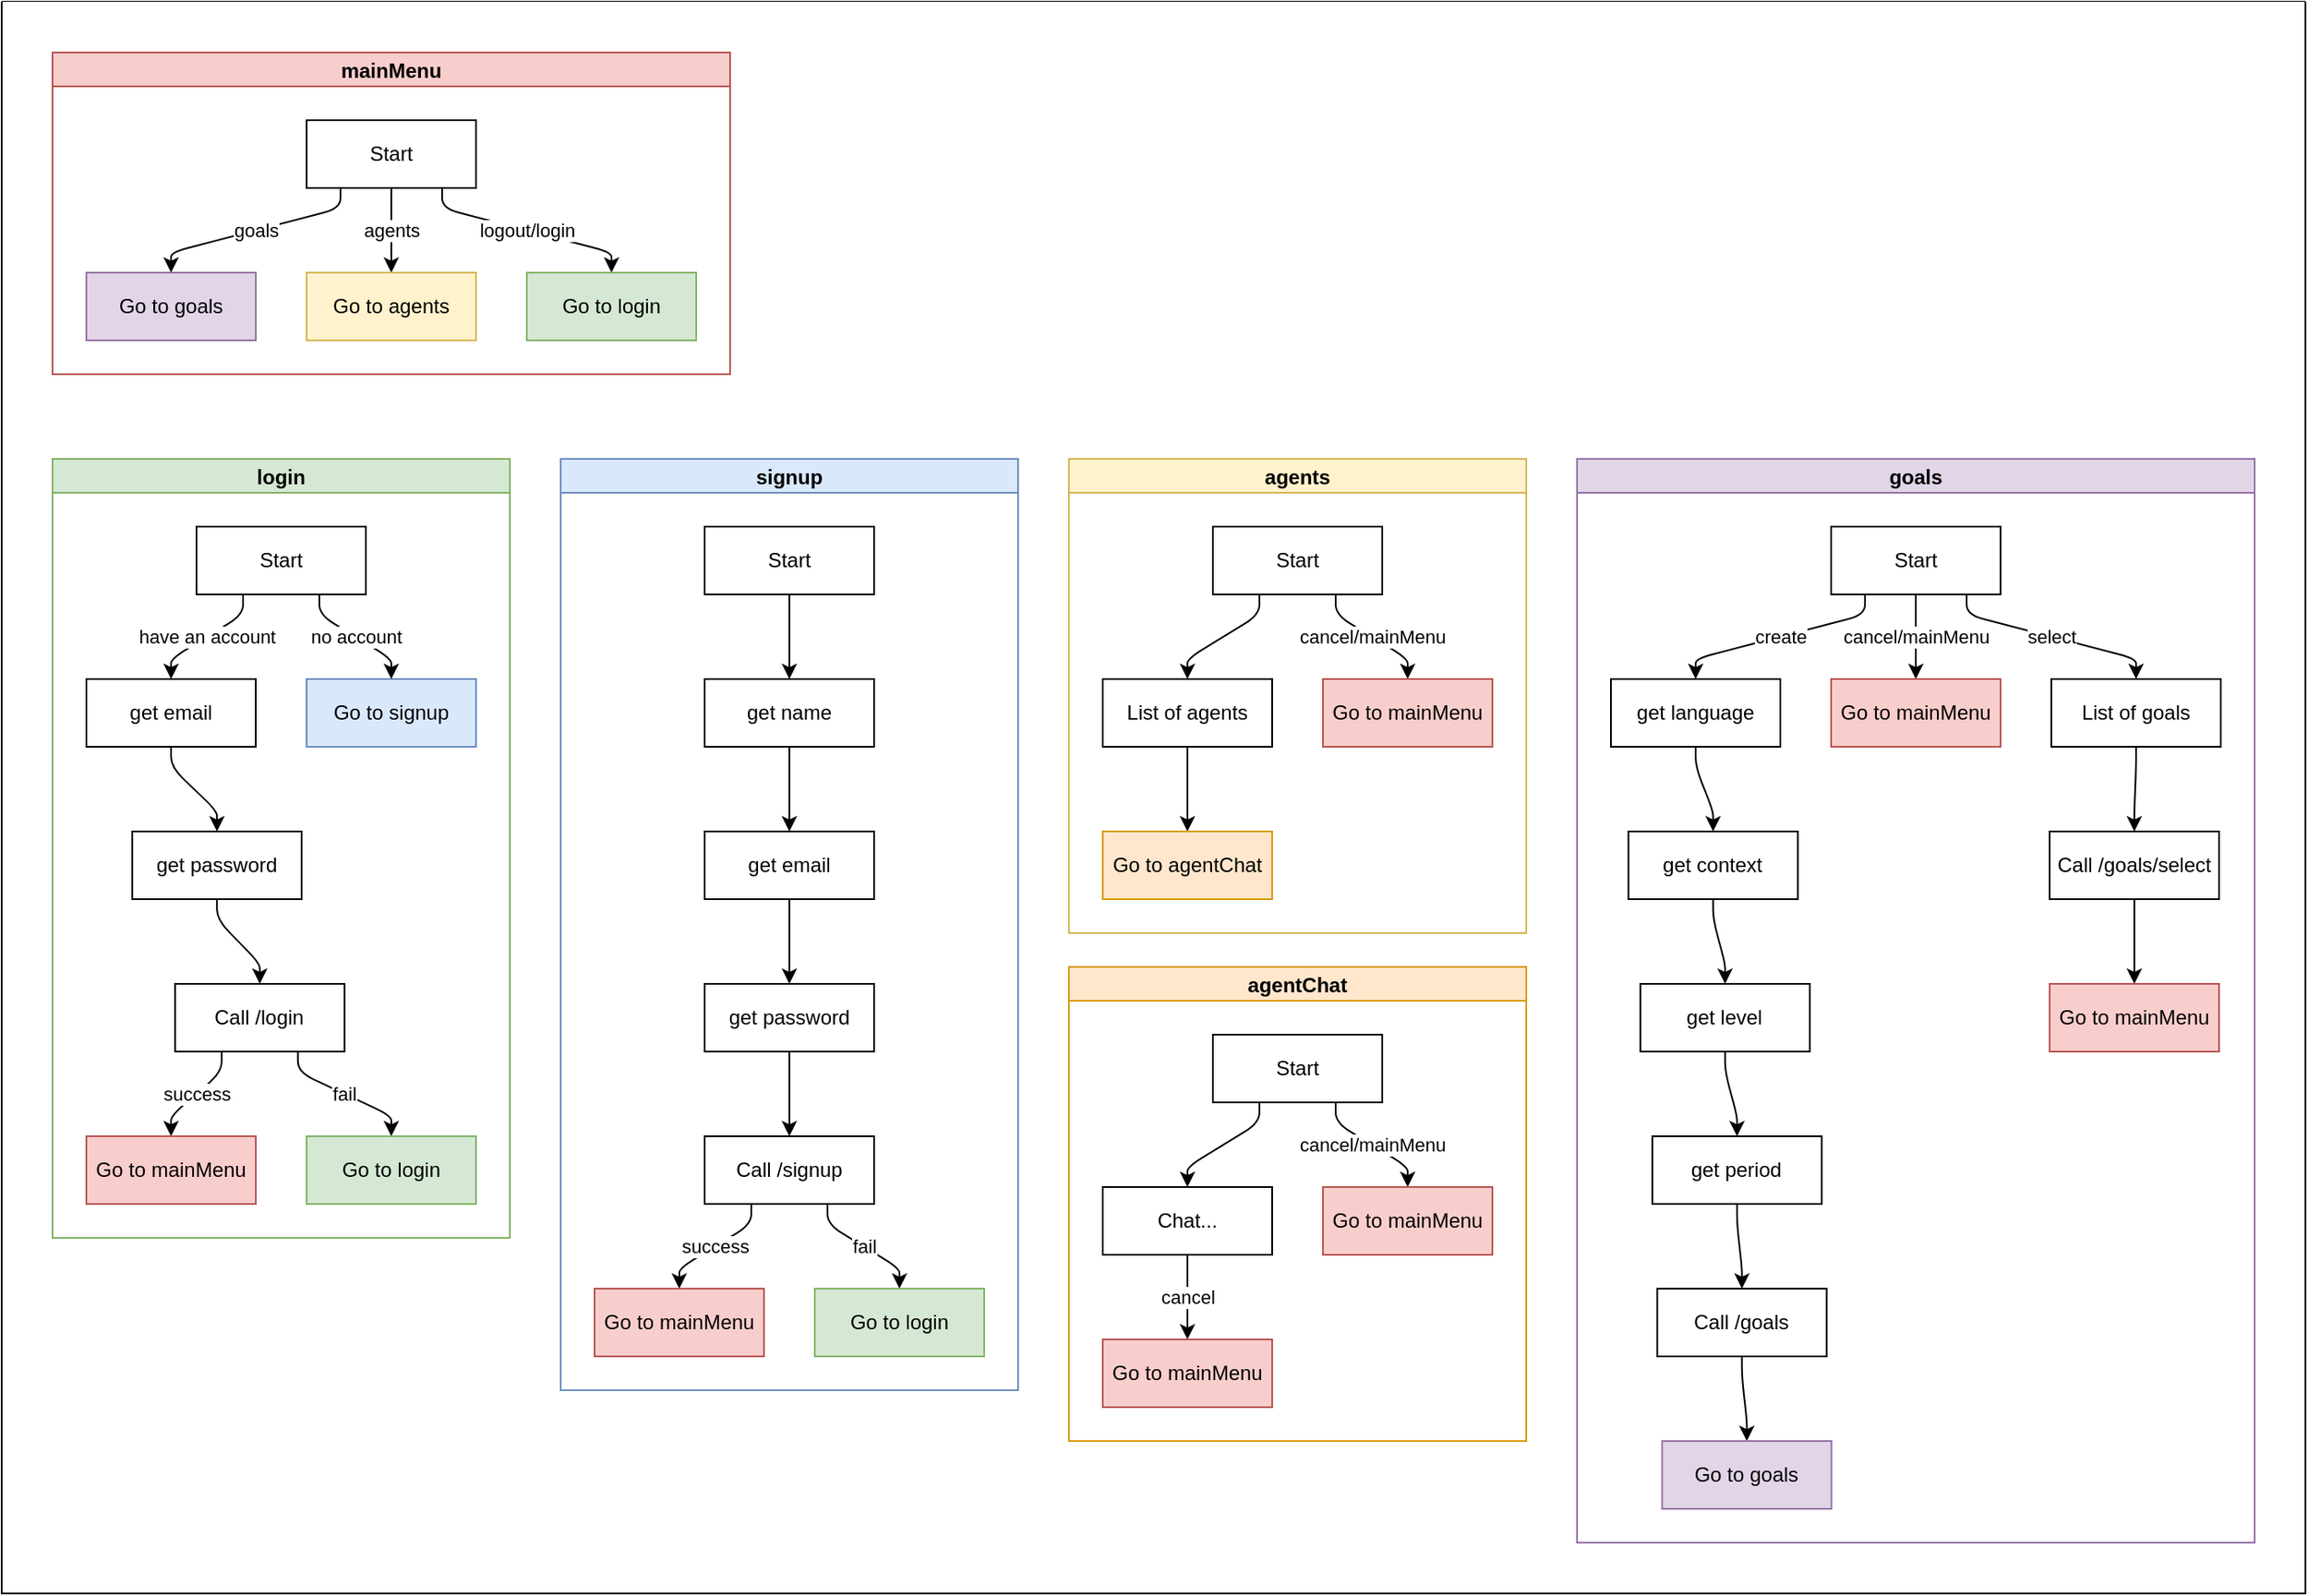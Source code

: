 <mxfile>
    <diagram id="bgsEg6_Z_Hxe3sFuJUlA" name="Page-1">
        <mxGraphModel dx="625" dy="1004" grid="1" gridSize="10" guides="1" tooltips="1" connect="1" arrows="1" fold="1" page="1" pageScale="1" pageWidth="850" pageHeight="1100" math="0" shadow="0">
            <root>
                <mxCell id="0"/>
                <mxCell id="1" parent="0"/>
                <mxCell id="140" value="" style="swimlane;startSize=0;fillStyle=solid;fillColor=#330033;swimlaneFillColor=default;gradientColor=none;" parent="1" vertex="1">
                    <mxGeometry x="10" y="10" width="1360" height="940" as="geometry"/>
                </mxCell>
                <mxCell id="2" value="login" style="swimlane;startSize=20;horizontal=1;childLayout=flowLayout;flowOrientation=north;resizable=0;interRankCellSpacing=50;containerType=tree;fontSize=12;fillColor=#d5e8d4;strokeColor=#82b366;" parent="1" vertex="1">
                    <mxGeometry x="40" y="280" width="270" height="460" as="geometry"/>
                </mxCell>
                <mxCell id="3" value="Start" style="whiteSpace=wrap;html=1;" parent="2" vertex="1">
                    <mxGeometry x="85" y="40" width="100" height="40" as="geometry"/>
                </mxCell>
                <mxCell id="4" value="get email" style="whiteSpace=wrap;html=1;" parent="2" vertex="1">
                    <mxGeometry x="20" y="130" width="100" height="40" as="geometry"/>
                </mxCell>
                <mxCell id="5" value="have an account" style="html=1;rounded=1;curved=0;sourcePerimeterSpacing=0;targetPerimeterSpacing=0;startSize=6;endSize=6;noEdgeStyle=1;orthogonal=1;" parent="2" source="3" target="4" edge="1">
                    <mxGeometry relative="1" as="geometry">
                        <Array as="points">
                            <mxPoint x="112.5" y="92"/>
                            <mxPoint x="70" y="118"/>
                        </Array>
                    </mxGeometry>
                </mxCell>
                <mxCell id="6" value="Go to signup" style="whiteSpace=wrap;html=1;fillColor=#dae8fc;strokeColor=#6c8ebf;" parent="2" vertex="1">
                    <mxGeometry x="150" y="130" width="100" height="40" as="geometry"/>
                </mxCell>
                <mxCell id="7" value="no account" style="html=1;rounded=1;curved=0;sourcePerimeterSpacing=0;targetPerimeterSpacing=0;startSize=6;endSize=6;noEdgeStyle=1;orthogonal=1;" parent="2" source="3" target="6" edge="1">
                    <mxGeometry relative="1" as="geometry">
                        <Array as="points">
                            <mxPoint x="157.5" y="92"/>
                            <mxPoint x="200" y="118"/>
                        </Array>
                    </mxGeometry>
                </mxCell>
                <mxCell id="20" value="" style="html=1;rounded=1;curved=0;sourcePerimeterSpacing=0;targetPerimeterSpacing=0;startSize=6;endSize=6;noEdgeStyle=1;orthogonal=1;" parent="2" source="4" target="21" edge="1">
                    <mxGeometry relative="1" as="geometry">
                        <mxPoint x="683" y="1240" as="sourcePoint"/>
                        <Array as="points">
                            <mxPoint x="70" y="182"/>
                            <mxPoint x="97.083" y="208"/>
                        </Array>
                    </mxGeometry>
                </mxCell>
                <mxCell id="21" value="get password" style="whiteSpace=wrap;html=1;" parent="2" vertex="1">
                    <mxGeometry x="47.083" y="220" width="100" height="40" as="geometry"/>
                </mxCell>
                <mxCell id="22" value="" style="html=1;rounded=1;curved=0;sourcePerimeterSpacing=0;targetPerimeterSpacing=0;startSize=6;endSize=6;noEdgeStyle=1;orthogonal=1;" parent="2" source="21" target="23" edge="1">
                    <mxGeometry relative="1" as="geometry">
                        <mxPoint x="600" y="1250" as="sourcePoint"/>
                        <Array as="points">
                            <mxPoint x="97.083" y="272"/>
                            <mxPoint x="122.361" y="298"/>
                        </Array>
                    </mxGeometry>
                </mxCell>
                <mxCell id="23" value="Call /login" style="whiteSpace=wrap;html=1;" parent="2" vertex="1">
                    <mxGeometry x="72.361" y="310" width="100" height="40" as="geometry"/>
                </mxCell>
                <mxCell id="24" value="success" style="html=1;rounded=1;curved=0;sourcePerimeterSpacing=0;targetPerimeterSpacing=0;startSize=6;endSize=6;noEdgeStyle=1;orthogonal=1;" parent="2" source="23" target="25" edge="1">
                    <mxGeometry relative="1" as="geometry">
                        <mxPoint x="561" y="1260" as="sourcePoint"/>
                        <Array as="points">
                            <mxPoint x="99.861" y="362"/>
                            <mxPoint x="70" y="388"/>
                        </Array>
                    </mxGeometry>
                </mxCell>
                <mxCell id="25" value="Go to mainMenu" style="whiteSpace=wrap;html=1;fillColor=#f8cecc;strokeColor=#b85450;" parent="2" vertex="1">
                    <mxGeometry x="20" y="400" width="100" height="40" as="geometry"/>
                </mxCell>
                <mxCell id="28" value="fail" style="html=1;rounded=1;curved=0;sourcePerimeterSpacing=0;targetPerimeterSpacing=0;startSize=6;endSize=6;noEdgeStyle=1;orthogonal=1;" parent="2" source="23" target="29" edge="1">
                    <mxGeometry relative="1" as="geometry">
                        <mxPoint x="443" y="1020" as="sourcePoint"/>
                        <Array as="points">
                            <mxPoint x="144.861" y="362"/>
                            <mxPoint x="200" y="388"/>
                        </Array>
                    </mxGeometry>
                </mxCell>
                <mxCell id="29" value="Go to login" style="whiteSpace=wrap;html=1;fillColor=#d5e8d4;strokeColor=#82b366;" parent="2" vertex="1">
                    <mxGeometry x="150" y="400" width="100" height="40" as="geometry"/>
                </mxCell>
                <mxCell id="11" value="signup" style="swimlane;startSize=20;horizontal=1;childLayout=flowLayout;flowOrientation=north;resizable=0;interRankCellSpacing=50;containerType=tree;fontSize=12;fillColor=#dae8fc;strokeColor=#6c8ebf;" parent="1" vertex="1">
                    <mxGeometry x="340" y="280" width="270" height="550" as="geometry"/>
                </mxCell>
                <mxCell id="12" value="Start" style="whiteSpace=wrap;html=1;" parent="11" vertex="1">
                    <mxGeometry x="85" y="40" width="100" height="40" as="geometry"/>
                </mxCell>
                <mxCell id="13" value="get name" style="whiteSpace=wrap;html=1;" parent="11" vertex="1">
                    <mxGeometry x="85" y="130" width="100" height="40" as="geometry"/>
                </mxCell>
                <mxCell id="14" value="" style="html=1;rounded=1;curved=0;sourcePerimeterSpacing=0;targetPerimeterSpacing=0;startSize=6;endSize=6;noEdgeStyle=1;orthogonal=1;" parent="11" source="12" target="13" edge="1">
                    <mxGeometry relative="1" as="geometry">
                        <Array as="points">
                            <mxPoint x="135" y="92"/>
                            <mxPoint x="135" y="118"/>
                        </Array>
                    </mxGeometry>
                </mxCell>
                <mxCell id="26" value="" style="html=1;rounded=1;curved=0;sourcePerimeterSpacing=0;targetPerimeterSpacing=0;startSize=6;endSize=6;noEdgeStyle=1;orthogonal=1;" parent="11" source="13" target="27" edge="1">
                    <mxGeometry relative="1" as="geometry">
                        <Array as="points">
                            <mxPoint x="135" y="182"/>
                            <mxPoint x="135" y="208"/>
                        </Array>
                        <mxPoint x="1320" y="2000" as="sourcePoint"/>
                    </mxGeometry>
                </mxCell>
                <mxCell id="27" value="get email" style="whiteSpace=wrap;html=1;" parent="11" vertex="1">
                    <mxGeometry x="85" y="220" width="100" height="40" as="geometry"/>
                </mxCell>
                <mxCell id="30" value="" style="html=1;rounded=1;curved=0;sourcePerimeterSpacing=0;targetPerimeterSpacing=0;startSize=6;endSize=6;noEdgeStyle=1;orthogonal=1;" parent="11" source="27" target="31" edge="1">
                    <mxGeometry relative="1" as="geometry">
                        <Array as="points">
                            <mxPoint x="135" y="272"/>
                            <mxPoint x="135" y="298"/>
                        </Array>
                        <mxPoint x="1260" y="1970" as="sourcePoint"/>
                    </mxGeometry>
                </mxCell>
                <mxCell id="31" value="get password" style="whiteSpace=wrap;html=1;" parent="11" vertex="1">
                    <mxGeometry x="85" y="310" width="100" height="40" as="geometry"/>
                </mxCell>
                <mxCell id="103" value="" style="html=1;rounded=1;curved=0;sourcePerimeterSpacing=0;targetPerimeterSpacing=0;startSize=6;endSize=6;noEdgeStyle=1;orthogonal=1;" parent="11" source="31" target="104" edge="1">
                    <mxGeometry relative="1" as="geometry">
                        <Array as="points">
                            <mxPoint x="135" y="362"/>
                            <mxPoint x="135" y="388"/>
                        </Array>
                        <mxPoint x="995" y="1580" as="sourcePoint"/>
                    </mxGeometry>
                </mxCell>
                <mxCell id="104" value="Call /signup" style="whiteSpace=wrap;html=1;" parent="11" vertex="1">
                    <mxGeometry x="85" y="400" width="100" height="40" as="geometry"/>
                </mxCell>
                <mxCell id="115" value="success" style="html=1;rounded=1;curved=0;sourcePerimeterSpacing=0;targetPerimeterSpacing=0;startSize=6;endSize=6;noEdgeStyle=1;orthogonal=1;" parent="11" source="104" target="116" edge="1">
                    <mxGeometry relative="1" as="geometry">
                        <Array as="points">
                            <mxPoint x="112.5" y="452"/>
                            <mxPoint x="70" y="478"/>
                        </Array>
                        <mxPoint x="735" y="1770" as="sourcePoint"/>
                    </mxGeometry>
                </mxCell>
                <mxCell id="116" value="Go to mainMenu" style="whiteSpace=wrap;html=1;fillColor=#f8cecc;strokeColor=#b85450;" parent="11" vertex="1">
                    <mxGeometry x="20" y="490" width="100" height="40" as="geometry"/>
                </mxCell>
                <mxCell id="117" value="fail" style="html=1;rounded=1;curved=0;sourcePerimeterSpacing=0;targetPerimeterSpacing=0;startSize=6;endSize=6;noEdgeStyle=1;orthogonal=1;" parent="11" source="104" target="118" edge="1">
                    <mxGeometry relative="1" as="geometry">
                        <Array as="points">
                            <mxPoint x="157.5" y="452"/>
                            <mxPoint x="200" y="478"/>
                        </Array>
                        <mxPoint x="475" y="1570" as="sourcePoint"/>
                    </mxGeometry>
                </mxCell>
                <mxCell id="118" value="Go to login" style="whiteSpace=wrap;html=1;fillColor=#d5e8d4;strokeColor=#82b366;" parent="11" vertex="1">
                    <mxGeometry x="150" y="490" width="100" height="40" as="geometry"/>
                </mxCell>
                <mxCell id="45" value="mainMenu" style="swimlane;startSize=20;horizontal=1;childLayout=flowLayout;flowOrientation=north;resizable=0;interRankCellSpacing=50;containerType=tree;fontSize=12;fillColor=#f8cecc;strokeColor=#b85450;" parent="1" vertex="1">
                    <mxGeometry x="40" y="40" width="400" height="190" as="geometry"/>
                </mxCell>
                <mxCell id="46" value="Start" style="whiteSpace=wrap;html=1;" parent="45" vertex="1">
                    <mxGeometry x="150" y="40" width="100" height="40" as="geometry"/>
                </mxCell>
                <mxCell id="47" value="Go to goals" style="whiteSpace=wrap;html=1;fillColor=#e1d5e7;strokeColor=#9673a6;" parent="45" vertex="1">
                    <mxGeometry x="20" y="130" width="100" height="40" as="geometry"/>
                </mxCell>
                <mxCell id="48" value="goals" style="html=1;rounded=1;curved=0;sourcePerimeterSpacing=0;targetPerimeterSpacing=0;startSize=6;endSize=6;noEdgeStyle=1;orthogonal=1;" parent="45" source="46" target="47" edge="1">
                    <mxGeometry relative="1" as="geometry">
                        <Array as="points">
                            <mxPoint x="170" y="92"/>
                            <mxPoint x="70" y="118"/>
                        </Array>
                    </mxGeometry>
                </mxCell>
                <mxCell id="57" value="agents" style="edgeStyle=none;html=1;noEdgeStyle=1;orthogonal=1;" parent="45" source="46" target="58" edge="1">
                    <mxGeometry relative="1" as="geometry">
                        <Array as="points">
                            <mxPoint x="200" y="94"/>
                            <mxPoint x="200" y="118"/>
                        </Array>
                    </mxGeometry>
                </mxCell>
                <mxCell id="58" value="Go to agents" style="whiteSpace=wrap;html=1;fillColor=#fff2cc;strokeColor=#d6b656;" parent="45" vertex="1">
                    <mxGeometry x="150" y="130" width="100" height="40" as="geometry"/>
                </mxCell>
                <mxCell id="59" value="logout/login" style="edgeStyle=none;html=1;noEdgeStyle=1;orthogonal=1;" parent="45" source="46" target="60" edge="1">
                    <mxGeometry relative="1" as="geometry">
                        <Array as="points">
                            <mxPoint x="230" y="92"/>
                            <mxPoint x="330" y="118"/>
                        </Array>
                    </mxGeometry>
                </mxCell>
                <mxCell id="60" value="Go to login" style="whiteSpace=wrap;html=1;fillColor=#d5e8d4;strokeColor=#82b366;" parent="45" vertex="1">
                    <mxGeometry x="280" y="130" width="100" height="40" as="geometry"/>
                </mxCell>
                <mxCell id="61" value="agents" style="swimlane;startSize=20;horizontal=1;childLayout=flowLayout;flowOrientation=north;resizable=0;interRankCellSpacing=50;containerType=tree;fontSize=12;fillColor=#fff2cc;strokeColor=#d6b656;" parent="1" vertex="1">
                    <mxGeometry x="640" y="280" width="270" height="280" as="geometry"/>
                </mxCell>
                <mxCell id="62" value="Start" style="whiteSpace=wrap;html=1;" parent="61" vertex="1">
                    <mxGeometry x="85" y="40" width="100" height="40" as="geometry"/>
                </mxCell>
                <mxCell id="73" value="" style="edgeStyle=none;html=1;noEdgeStyle=1;orthogonal=1;" parent="61" source="62" target="74" edge="1">
                    <mxGeometry relative="1" as="geometry">
                        <Array as="points">
                            <mxPoint x="112.5" y="92"/>
                            <mxPoint x="70" y="118"/>
                        </Array>
                    </mxGeometry>
                </mxCell>
                <mxCell id="74" value="List of agents" style="whiteSpace=wrap;html=1;" parent="61" vertex="1">
                    <mxGeometry x="20" y="130" width="100" height="40" as="geometry"/>
                </mxCell>
                <mxCell id="75" value="cancel/mainMenu" style="edgeStyle=none;html=1;noEdgeStyle=1;orthogonal=1;" parent="61" source="62" target="76" edge="1">
                    <mxGeometry relative="1" as="geometry">
                        <Array as="points">
                            <mxPoint x="157.5" y="92"/>
                            <mxPoint x="200" y="118"/>
                        </Array>
                    </mxGeometry>
                </mxCell>
                <mxCell id="76" value="Go to mainMenu" style="whiteSpace=wrap;html=1;fillColor=#f8cecc;strokeColor=#b85450;" parent="61" vertex="1">
                    <mxGeometry x="150" y="130" width="100" height="40" as="geometry"/>
                </mxCell>
                <mxCell id="77" value="" style="edgeStyle=none;html=1;noEdgeStyle=1;orthogonal=1;" parent="61" source="74" target="78" edge="1">
                    <mxGeometry relative="1" as="geometry">
                        <mxPoint x="983" y="750" as="sourcePoint"/>
                        <Array as="points">
                            <mxPoint x="70" y="182"/>
                            <mxPoint x="70" y="208"/>
                        </Array>
                    </mxGeometry>
                </mxCell>
                <mxCell id="78" value="Go to agentChat" style="whiteSpace=wrap;html=1;fillColor=#ffe6cc;strokeColor=#d79b00;" parent="61" vertex="1">
                    <mxGeometry x="20" y="220" width="100" height="40" as="geometry"/>
                </mxCell>
                <mxCell id="79" value="agentChat" style="swimlane;startSize=20;horizontal=1;childLayout=flowLayout;flowOrientation=north;resizable=0;interRankCellSpacing=50;containerType=tree;fontSize=12;fillColor=#ffe6cc;strokeColor=#d79b00;" parent="1" vertex="1">
                    <mxGeometry x="640" y="580" width="270" height="280" as="geometry"/>
                </mxCell>
                <mxCell id="80" value="Start" style="whiteSpace=wrap;html=1;" parent="79" vertex="1">
                    <mxGeometry x="85" y="40" width="100" height="40" as="geometry"/>
                </mxCell>
                <mxCell id="81" value="" style="edgeStyle=none;html=1;noEdgeStyle=1;orthogonal=1;" parent="79" source="80" target="82" edge="1">
                    <mxGeometry relative="1" as="geometry">
                        <Array as="points">
                            <mxPoint x="112.5" y="92"/>
                            <mxPoint x="70" y="118"/>
                        </Array>
                    </mxGeometry>
                </mxCell>
                <mxCell id="82" value="Chat..." style="whiteSpace=wrap;html=1;" parent="79" vertex="1">
                    <mxGeometry x="20" y="130" width="100" height="40" as="geometry"/>
                </mxCell>
                <mxCell id="83" value="cancel/mainMenu" style="edgeStyle=none;html=1;noEdgeStyle=1;orthogonal=1;" parent="79" source="80" target="84" edge="1">
                    <mxGeometry relative="1" as="geometry">
                        <Array as="points">
                            <mxPoint x="157.5" y="92"/>
                            <mxPoint x="200" y="118"/>
                        </Array>
                    </mxGeometry>
                </mxCell>
                <mxCell id="84" value="Go to mainMenu" style="whiteSpace=wrap;html=1;fillColor=#f8cecc;strokeColor=#b85450;" parent="79" vertex="1">
                    <mxGeometry x="150" y="130" width="100" height="40" as="geometry"/>
                </mxCell>
                <mxCell id="123" value="cancel" style="edgeStyle=none;html=1;noEdgeStyle=1;orthogonal=1;" parent="79" source="82" target="124" edge="1">
                    <mxGeometry relative="1" as="geometry">
                        <Array as="points">
                            <mxPoint x="70" y="182"/>
                            <mxPoint x="70" y="208"/>
                        </Array>
                        <mxPoint x="853" y="860" as="sourcePoint"/>
                    </mxGeometry>
                </mxCell>
                <mxCell id="124" value="Go to mainMenu" style="whiteSpace=wrap;html=1;fillColor=#f8cecc;strokeColor=#b85450;" parent="79" vertex="1">
                    <mxGeometry x="20" y="220" width="100" height="40" as="geometry"/>
                </mxCell>
                <mxCell id="87" value="goals" style="swimlane;startSize=20;horizontal=1;childLayout=flowLayout;flowOrientation=north;resizable=0;interRankCellSpacing=50;containerType=tree;fontSize=12;fillColor=#e1d5e7;strokeColor=#9673a6;" parent="1" vertex="1">
                    <mxGeometry x="940" y="280" width="400" height="640" as="geometry"/>
                </mxCell>
                <mxCell id="88" value="Start" style="whiteSpace=wrap;html=1;" parent="87" vertex="1">
                    <mxGeometry x="150" y="40" width="100" height="40" as="geometry"/>
                </mxCell>
                <mxCell id="89" value="create" style="edgeStyle=none;html=1;noEdgeStyle=1;orthogonal=1;" parent="87" source="88" target="90" edge="1">
                    <mxGeometry relative="1" as="geometry">
                        <Array as="points">
                            <mxPoint x="170" y="92"/>
                            <mxPoint x="70" y="118"/>
                        </Array>
                    </mxGeometry>
                </mxCell>
                <mxCell id="90" value="get language" style="whiteSpace=wrap;html=1;" parent="87" vertex="1">
                    <mxGeometry x="20" y="130" width="100" height="40" as="geometry"/>
                </mxCell>
                <mxCell id="91" value="cancel/mainMenu" style="edgeStyle=none;html=1;noEdgeStyle=1;orthogonal=1;" parent="87" source="88" target="92" edge="1">
                    <mxGeometry relative="1" as="geometry">
                        <Array as="points">
                            <mxPoint x="200" y="94"/>
                            <mxPoint x="200" y="118"/>
                        </Array>
                    </mxGeometry>
                </mxCell>
                <mxCell id="92" value="Go to mainMenu" style="whiteSpace=wrap;html=1;fillColor=#f8cecc;strokeColor=#b85450;" parent="87" vertex="1">
                    <mxGeometry x="150" y="130" width="100" height="40" as="geometry"/>
                </mxCell>
                <mxCell id="95" value="" style="edgeStyle=none;html=1;noEdgeStyle=1;orthogonal=1;" parent="87" source="90" target="96" edge="1">
                    <mxGeometry relative="1" as="geometry">
                        <Array as="points">
                            <mxPoint x="70" y="182"/>
                            <mxPoint x="80.321" y="208"/>
                        </Array>
                        <mxPoint x="1733" y="1720" as="sourcePoint"/>
                    </mxGeometry>
                </mxCell>
                <mxCell id="96" value="get context" style="whiteSpace=wrap;html=1;" parent="87" vertex="1">
                    <mxGeometry x="30.321" y="220" width="100" height="40" as="geometry"/>
                </mxCell>
                <mxCell id="97" value="" style="edgeStyle=none;html=1;noEdgeStyle=1;orthogonal=1;" parent="87" source="96" target="98" edge="1">
                    <mxGeometry relative="1" as="geometry">
                        <Array as="points">
                            <mxPoint x="80.321" y="272"/>
                            <mxPoint x="87.381" y="298"/>
                        </Array>
                        <mxPoint x="1650" y="1730" as="sourcePoint"/>
                    </mxGeometry>
                </mxCell>
                <mxCell id="98" value="get level" style="whiteSpace=wrap;html=1;" parent="87" vertex="1">
                    <mxGeometry x="37.381" y="310" width="100" height="40" as="geometry"/>
                </mxCell>
                <mxCell id="99" value="" style="edgeStyle=none;html=1;noEdgeStyle=1;orthogonal=1;" parent="87" source="98" target="100" edge="1">
                    <mxGeometry relative="1" as="geometry">
                        <Array as="points">
                            <mxPoint x="87.381" y="362"/>
                            <mxPoint x="94.441" y="388"/>
                        </Array>
                        <mxPoint x="1611" y="1740" as="sourcePoint"/>
                    </mxGeometry>
                </mxCell>
                <mxCell id="100" value="get period" style="whiteSpace=wrap;html=1;" parent="87" vertex="1">
                    <mxGeometry x="44.441" y="400" width="100" height="40" as="geometry"/>
                </mxCell>
                <mxCell id="101" value="" style="edgeStyle=none;html=1;noEdgeStyle=1;orthogonal=1;" parent="87" source="100" target="102" edge="1">
                    <mxGeometry relative="1" as="geometry">
                        <Array as="points">
                            <mxPoint x="94.441" y="452"/>
                            <mxPoint x="97.326" y="478"/>
                        </Array>
                        <mxPoint x="1575" y="1750" as="sourcePoint"/>
                    </mxGeometry>
                </mxCell>
                <mxCell id="102" value="Call /goals" style="whiteSpace=wrap;html=1;" parent="87" vertex="1">
                    <mxGeometry x="47.326" y="490" width="100" height="40" as="geometry"/>
                </mxCell>
                <mxCell id="119" value="select" style="edgeStyle=none;html=1;noEdgeStyle=1;orthogonal=1;" parent="87" source="88" target="120" edge="1">
                    <mxGeometry relative="1" as="geometry">
                        <Array as="points">
                            <mxPoint x="230" y="92"/>
                            <mxPoint x="330" y="118"/>
                        </Array>
                    </mxGeometry>
                </mxCell>
                <mxCell id="120" value="List of goals" style="whiteSpace=wrap;html=1;" parent="87" vertex="1">
                    <mxGeometry x="280" y="130" width="100" height="40" as="geometry"/>
                </mxCell>
                <mxCell id="121" value="" style="edgeStyle=none;html=1;noEdgeStyle=1;orthogonal=1;" parent="87" source="120" target="122" edge="1">
                    <mxGeometry relative="1" as="geometry">
                        <mxPoint x="1650" y="1320" as="sourcePoint"/>
                        <Array as="points">
                            <mxPoint x="330" y="182"/>
                            <mxPoint x="328.984" y="208"/>
                        </Array>
                    </mxGeometry>
                </mxCell>
                <mxCell id="122" value="Call /goals/select" style="whiteSpace=wrap;html=1;" parent="87" vertex="1">
                    <mxGeometry x="278.984" y="220" width="100" height="40" as="geometry"/>
                </mxCell>
                <mxCell id="137" value="" style="edgeStyle=none;html=1;noEdgeStyle=1;orthogonal=1;" parent="87" source="122" target="138" edge="1">
                    <mxGeometry relative="1" as="geometry">
                        <mxPoint x="1510" y="930" as="sourcePoint"/>
                        <Array as="points">
                            <mxPoint x="328.984" y="272"/>
                            <mxPoint x="328.984" y="298"/>
                        </Array>
                    </mxGeometry>
                </mxCell>
                <mxCell id="138" value="Go to mainMenu" style="whiteSpace=wrap;html=1;fillColor=#f8cecc;strokeColor=#b85450;" parent="87" vertex="1">
                    <mxGeometry x="278.984" y="310" width="100" height="40" as="geometry"/>
                </mxCell>
                <mxCell id="143" value="" style="edgeStyle=none;html=1;noEdgeStyle=1;orthogonal=1;" edge="1" target="144" source="102" parent="87">
                    <mxGeometry relative="1" as="geometry">
                        <Array as="points">
                            <mxPoint x="97.326" y="542"/>
                            <mxPoint x="100.211" y="568"/>
                        </Array>
                        <mxPoint x="1099" y="880" as="sourcePoint"/>
                    </mxGeometry>
                </mxCell>
                <mxCell id="144" value="Go to goals" style="whiteSpace=wrap;html=1;fillColor=#e1d5e7;strokeColor=#9673a6;" vertex="1" parent="87">
                    <mxGeometry x="50.211" y="580" width="100" height="40" as="geometry"/>
                </mxCell>
            </root>
        </mxGraphModel>
    </diagram>
</mxfile>